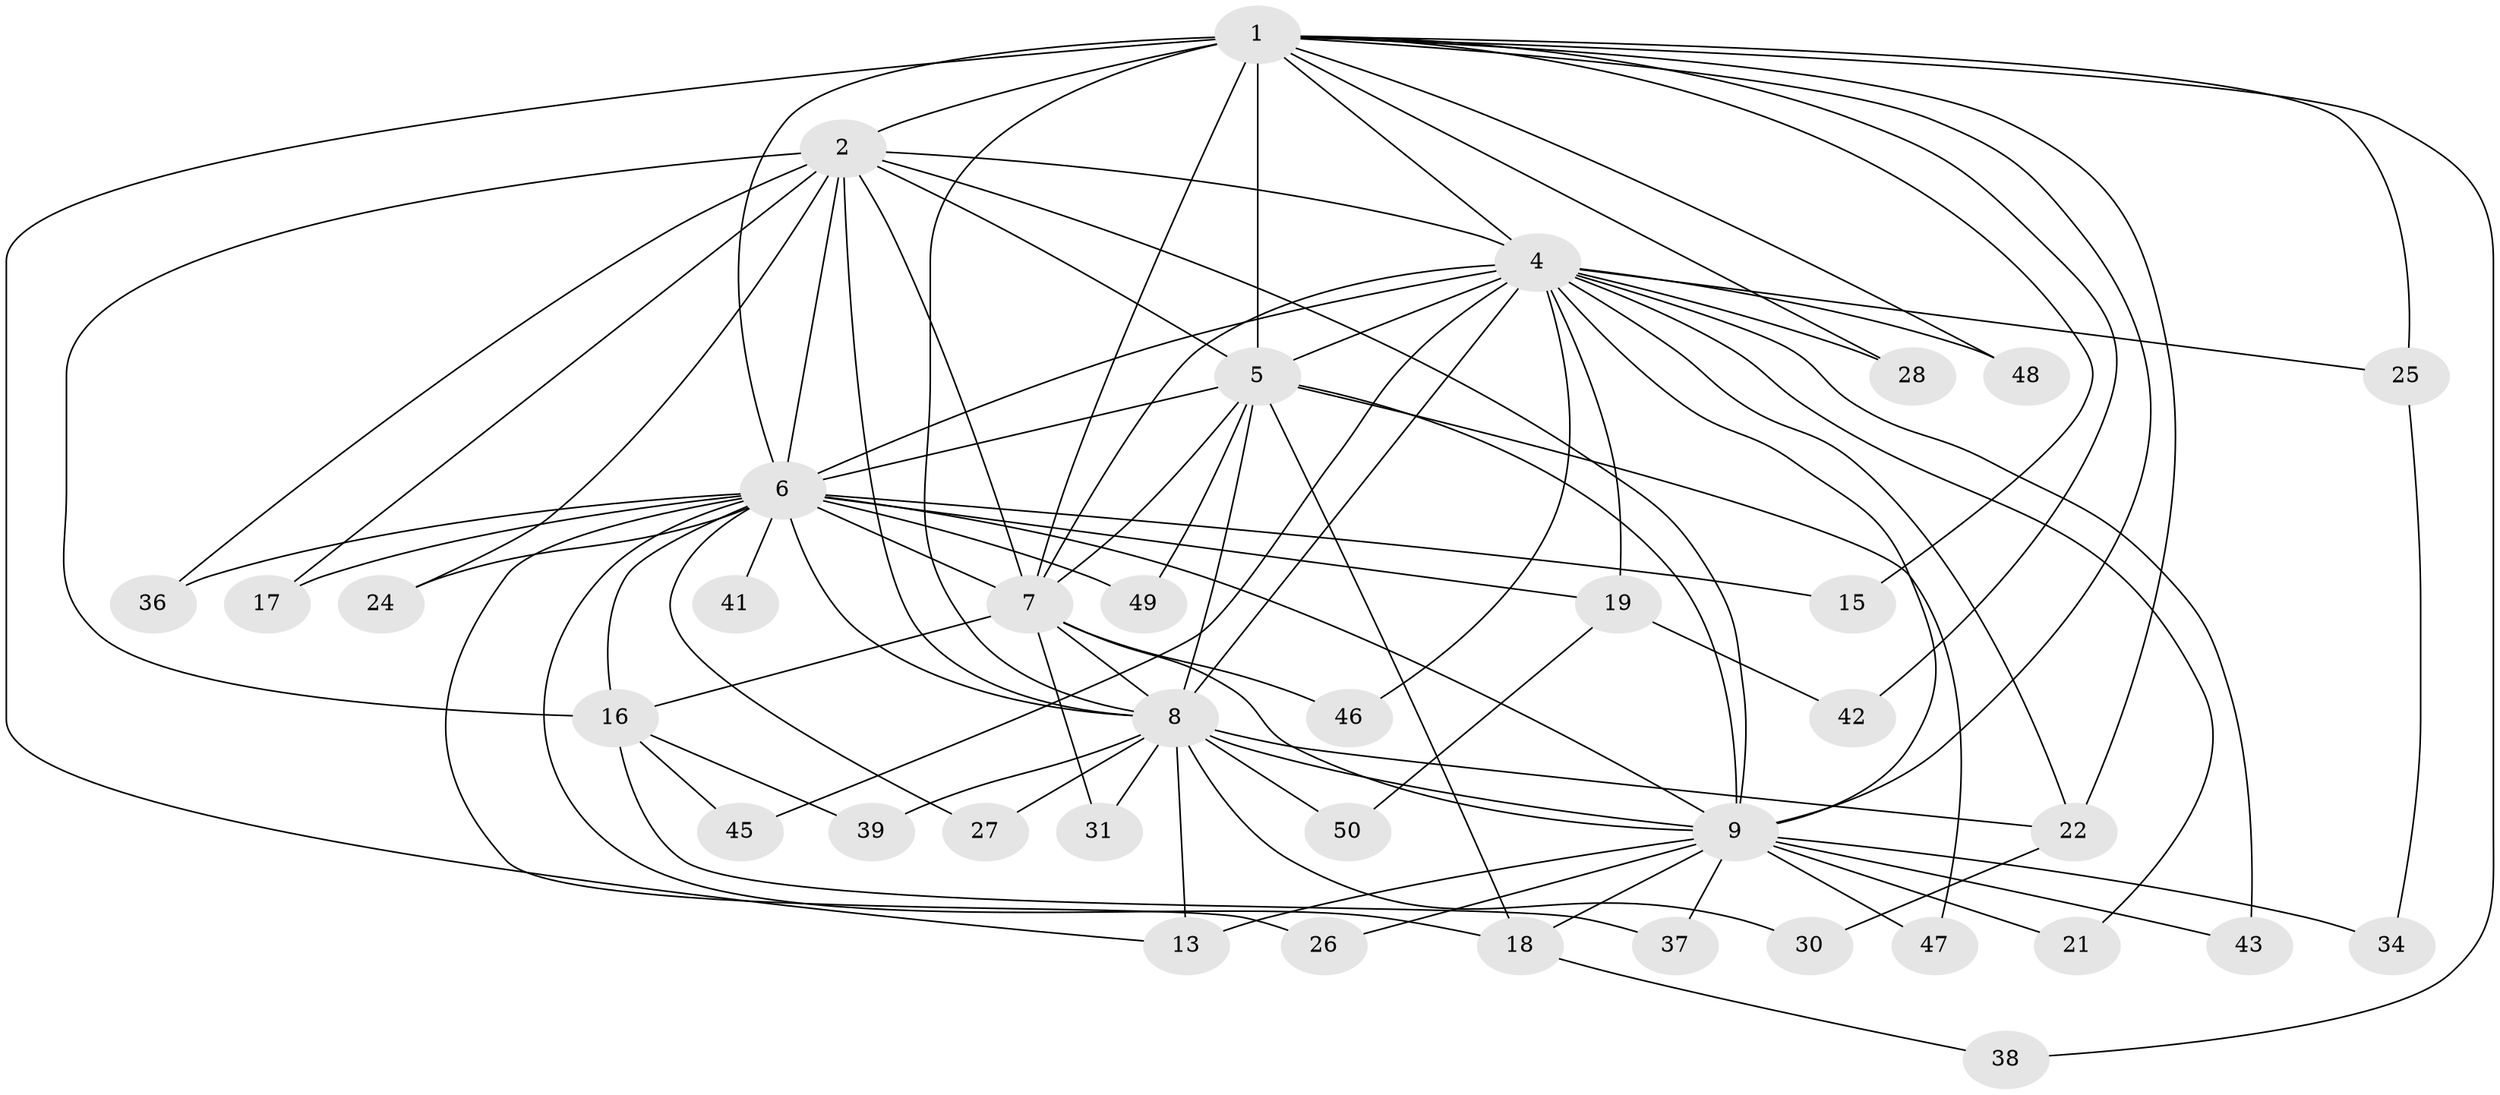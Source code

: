 // Generated by graph-tools (version 1.1) at 2025/23/03/03/25 07:23:42]
// undirected, 37 vertices, 89 edges
graph export_dot {
graph [start="1"]
  node [color=gray90,style=filled];
  1 [super="+3"];
  2 [super="+44"];
  4 [super="+20"];
  5 [super="+29"];
  6 [super="+10"];
  7 [super="+11"];
  8 [super="+14"];
  9 [super="+12"];
  13 [super="+23"];
  15;
  16 [super="+51"];
  17;
  18 [super="+33"];
  19 [super="+32"];
  21;
  22 [super="+35"];
  24;
  25;
  26;
  27;
  28;
  30;
  31;
  34;
  36;
  37;
  38;
  39 [super="+40"];
  41;
  42;
  43;
  45;
  46;
  47;
  48;
  49;
  50;
  1 -- 2 [weight=2];
  1 -- 4 [weight=3];
  1 -- 5 [weight=2];
  1 -- 6 [weight=4];
  1 -- 7 [weight=3];
  1 -- 8 [weight=3];
  1 -- 9 [weight=3];
  1 -- 38;
  1 -- 15;
  1 -- 22;
  1 -- 25;
  1 -- 28;
  1 -- 42;
  1 -- 48;
  1 -- 13;
  2 -- 4 [weight=2];
  2 -- 5;
  2 -- 6 [weight=2];
  2 -- 7;
  2 -- 8;
  2 -- 9;
  2 -- 16;
  2 -- 17;
  2 -- 24;
  2 -- 36;
  4 -- 5;
  4 -- 6 [weight=2];
  4 -- 7;
  4 -- 8;
  4 -- 9;
  4 -- 19 [weight=2];
  4 -- 21;
  4 -- 22;
  4 -- 25;
  4 -- 28;
  4 -- 43;
  4 -- 45;
  4 -- 46;
  4 -- 48;
  5 -- 6 [weight=3];
  5 -- 7;
  5 -- 8;
  5 -- 9;
  5 -- 49;
  5 -- 18;
  5 -- 47;
  6 -- 7 [weight=2];
  6 -- 8 [weight=2];
  6 -- 9 [weight=2];
  6 -- 19;
  6 -- 24;
  6 -- 36;
  6 -- 41;
  6 -- 15;
  6 -- 16;
  6 -- 17;
  6 -- 18;
  6 -- 49;
  6 -- 26;
  6 -- 27;
  7 -- 8;
  7 -- 9;
  7 -- 31;
  7 -- 46;
  7 -- 16;
  8 -- 9;
  8 -- 13;
  8 -- 22;
  8 -- 27;
  8 -- 30;
  8 -- 31;
  8 -- 39 [weight=2];
  8 -- 50;
  9 -- 13;
  9 -- 18;
  9 -- 34;
  9 -- 43;
  9 -- 47;
  9 -- 37;
  9 -- 21;
  9 -- 26;
  16 -- 37;
  16 -- 39;
  16 -- 45;
  18 -- 38;
  19 -- 42;
  19 -- 50;
  22 -- 30;
  25 -- 34;
}
